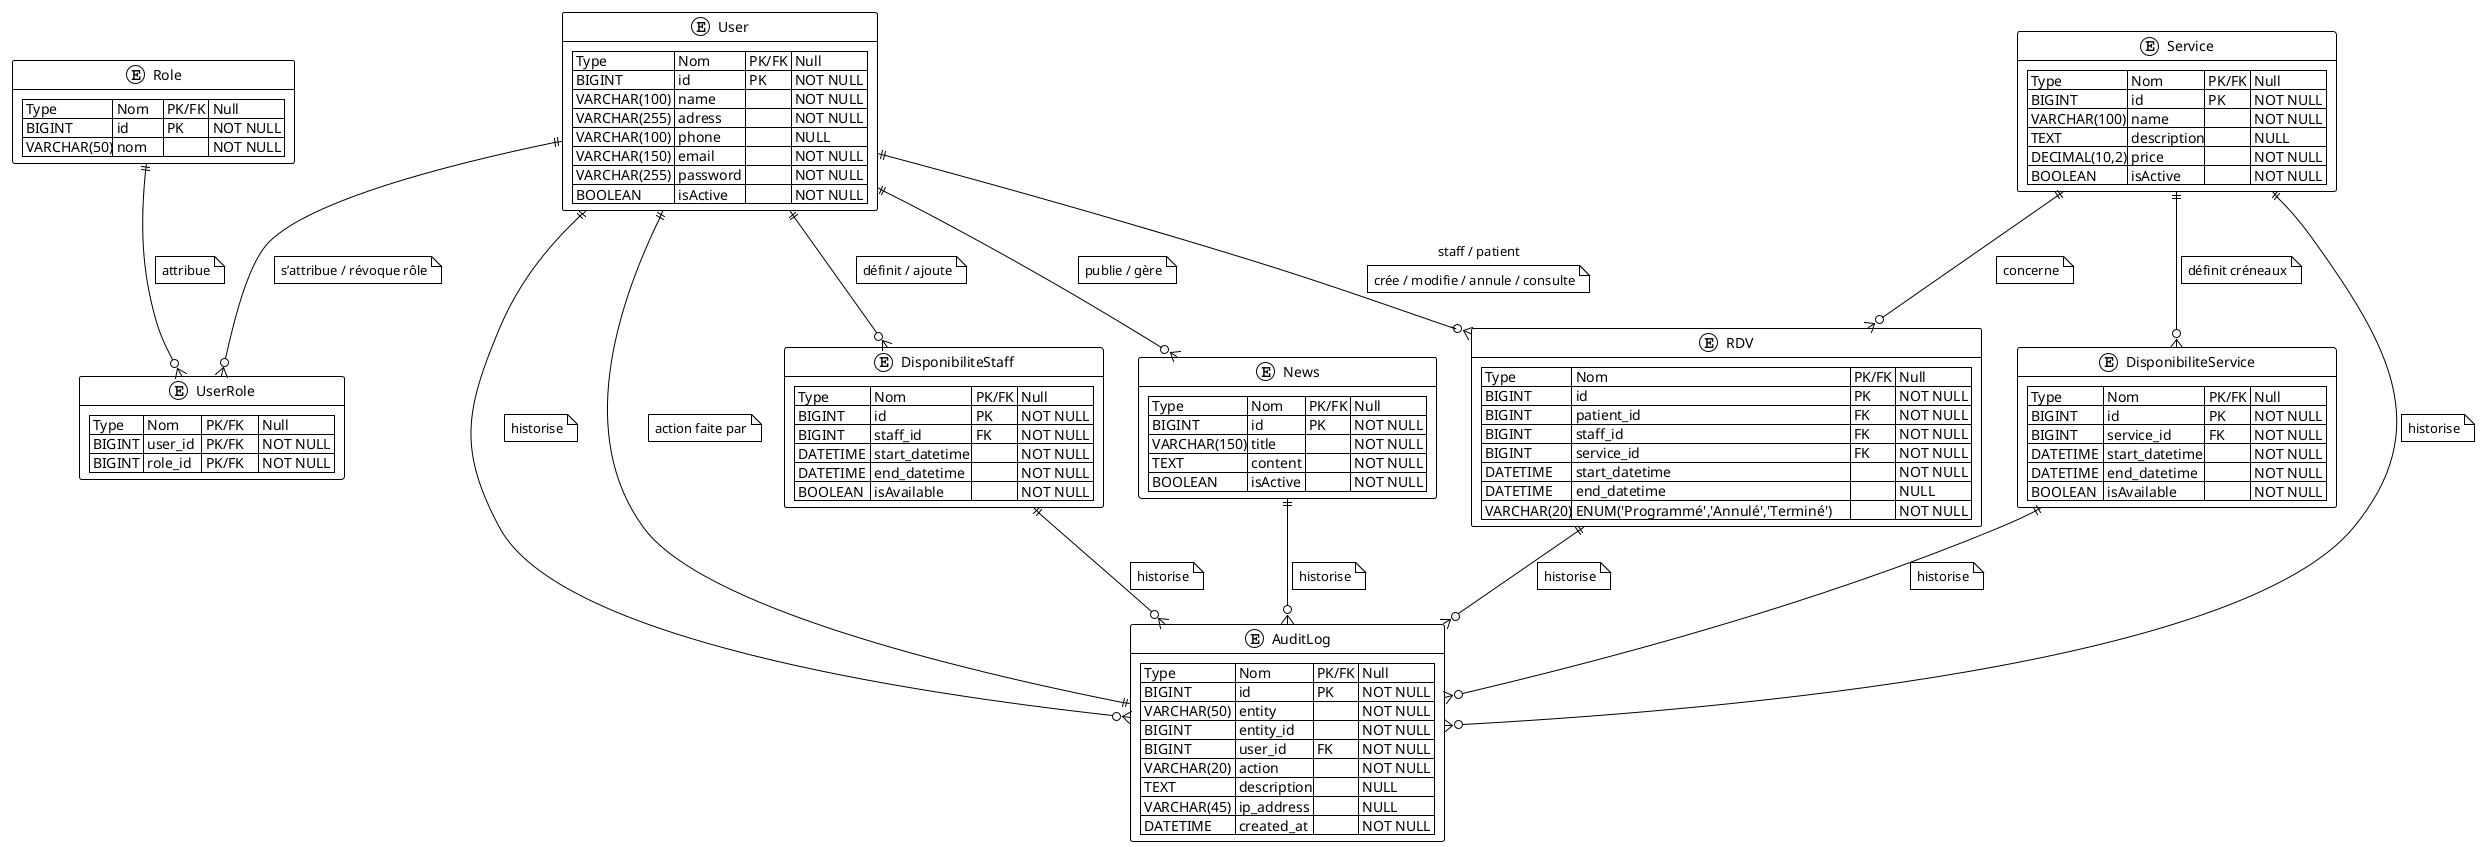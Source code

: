 @startuml DoctoLight
!theme plain

entity "User" as user {
  | Type       | Nom        | PK/FK | Null |
  | BIGINT     | id         | PK    | NOT NULL |
  | VARCHAR(100) | name     |       | NOT NULL |
  | VARCHAR(255) | adress   |       | NOT NULL |
  | VARCHAR(100) | phone    |       | NULL     |
  | VARCHAR(150) | email    |       | NOT NULL |
  | VARCHAR(255) | password |       | NOT NULL |
  | BOOLEAN    | isActive   |       | NOT NULL |
}

entity "Role" as role {
  | Type       | Nom    | PK/FK | Null |
  | BIGINT     | id     | PK    | NOT NULL |
  | VARCHAR(50)| nom    |       | NOT NULL |
}

entity "UserRole" as userrole {
  | Type   | Nom      | PK/FK | Null |
  | BIGINT | user_id  | PK/FK    | NOT NULL |
  | BIGINT | role_id  | PK/FK    | NOT NULL |
}

entity "Service" as service {
  | Type        | Nom        | PK/FK | Null |
  | BIGINT      | id         | PK    | NOT NULL |
  | VARCHAR(100)| name       |       | NOT NULL |
  | TEXT        | description|       | NULL |
  | DECIMAL(10,2)| price     |       | NOT NULL |
  | BOOLEAN     | isActive   |       | NOT NULL |
}

entity "DisponibiliteStaff" as dispostaff {
  | Type     | Nom           | PK/FK | Null |
  | BIGINT   | id            | PK    | NOT NULL |
  | BIGINT   | staff_id      | FK    | NOT NULL |
  | DATETIME | start_datetime|       | NOT NULL |
  | DATETIME | end_datetime  |       | NOT NULL |
  | BOOLEAN  | isAvailable   |       | NOT NULL |
}

entity "DisponibiliteService" as disposervice {
  | Type     | Nom           | PK/FK | Null |
  | BIGINT   | id            | PK    | NOT NULL |
  | BIGINT   | service_id    | FK    | NOT NULL |
  | DATETIME | start_datetime|       | NOT NULL |
  | DATETIME | end_datetime  |       | NOT NULL |
  | BOOLEAN  | isAvailable   |       | NOT NULL |
}

entity "RDV" as rdv {
  | Type     | Nom          | PK/FK | Null |
  | BIGINT   | id           | PK    | NOT NULL |
  | BIGINT   | patient_id   | FK    | NOT NULL |
  | BIGINT   | staff_id     | FK    | NOT NULL |
  | BIGINT   | service_id   | FK    | NOT NULL |
  | DATETIME | start_datetime|      | NOT NULL |
  | DATETIME | end_datetime |       | NULL |
  | VARCHAR(20)| ENUM('Programmé','Annulé','Terminé')     |       | NOT NULL |
}

entity "News" as news {
  | Type        | Nom     | PK/FK | Null |
  | BIGINT      | id      | PK    | NOT NULL |
  | VARCHAR(150)| title   |       | NOT NULL |
  | TEXT        | content |       | NOT NULL |
  | BOOLEAN     | isActive|       | NOT NULL |
}

entity "AuditLog" as auditlog {
  | Type     | Nom        | PK/FK | Null |
  | BIGINT   | id         | PK    | NOT NULL |
  | VARCHAR(50) | entity  |       | NOT NULL |
  | BIGINT   | entity_id  |       | NOT NULL |
  | BIGINT   | user_id    | FK    | NOT NULL |
  | VARCHAR(20) | action  |       | NOT NULL |
  | TEXT     | description|       | NULL |
  | VARCHAR(45) | ip_address |    | NULL |
  | DATETIME | created_at |       | NOT NULL |
}

' =====================
' Relations + actions
' =====================
user ||--o{ rdv : staff / patient
note on link
  crée / modifie / annule / consulte
end note

user ||--o{ dispostaff
note on link
  définit / ajoute
end note

user ||--o{ userrole
note on link
  s’attribue / révoque rôle
end note

user ||--o{ news
note on link
  publie / gère
end note

user ||--o{ auditlog
note on link
  historise
end note

service ||--o{ rdv
note on link
  concerne
end note

service ||--o{ disposervice
note on link
  définit créneaux
end note

service ||--o{ auditlog
note on link
  historise
end note

news ||--o{ auditlog
note on link
  historise
end note

auditlog ||--|| user
note on link
  action faite par
end note

role ||--o{ userrole
note on link
  attribue
end note

rdv ||--o{ auditlog
note on link
  historise
end note

dispostaff ||--o{ auditlog
note on link
  historise
end note

disposervice ||--o{ auditlog
note on link
  historise
end note
@enduml
